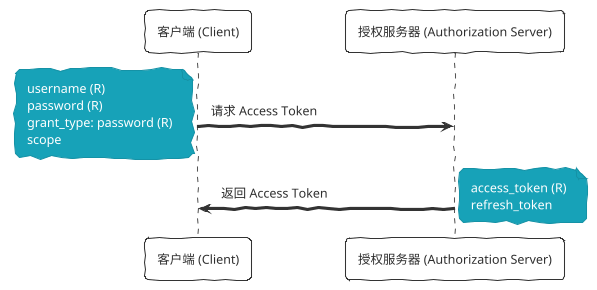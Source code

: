 @startuml

!theme sketchy-outline

!$client = "客户端 (Client)"
!$resServer = "授权服务器 (Authorization Server)"

"$client" -> "$resServer": 请求 Access Token
note left
username (R)
password (R)
grant_type: password (R)
scope
end note

"$client" <- "$resServer" : 返回 Access Token
note right
access_token (R)
refresh_token
end note


@enduml